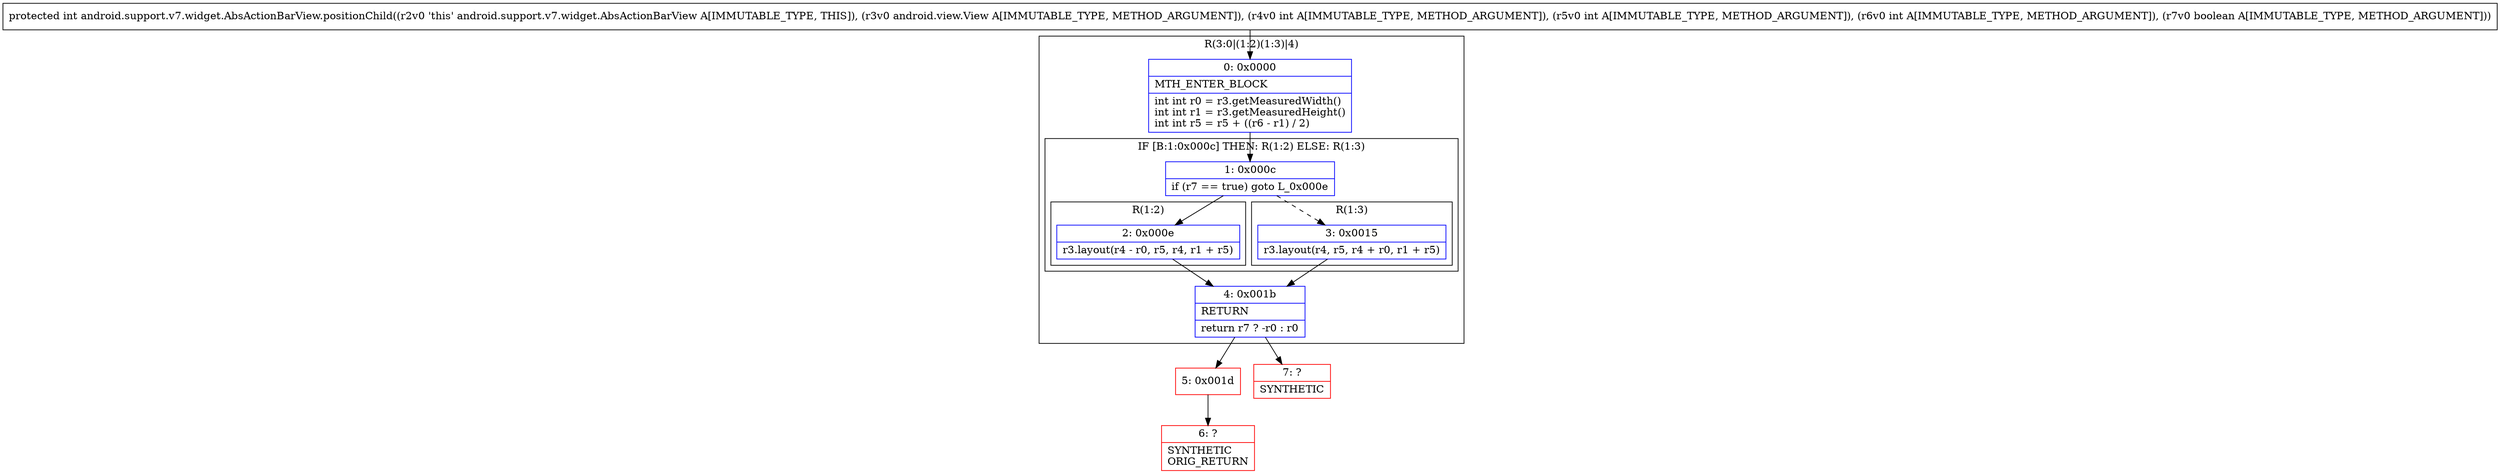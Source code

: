 digraph "CFG forandroid.support.v7.widget.AbsActionBarView.positionChild(Landroid\/view\/View;IIIZ)I" {
subgraph cluster_Region_262230474 {
label = "R(3:0|(1:2)(1:3)|4)";
node [shape=record,color=blue];
Node_0 [shape=record,label="{0\:\ 0x0000|MTH_ENTER_BLOCK\l|int int r0 = r3.getMeasuredWidth()\lint int r1 = r3.getMeasuredHeight()\lint int r5 = r5 + ((r6 \- r1) \/ 2)\l}"];
subgraph cluster_IfRegion_248274174 {
label = "IF [B:1:0x000c] THEN: R(1:2) ELSE: R(1:3)";
node [shape=record,color=blue];
Node_1 [shape=record,label="{1\:\ 0x000c|if (r7 == true) goto L_0x000e\l}"];
subgraph cluster_Region_1336260792 {
label = "R(1:2)";
node [shape=record,color=blue];
Node_2 [shape=record,label="{2\:\ 0x000e|r3.layout(r4 \- r0, r5, r4, r1 + r5)\l}"];
}
subgraph cluster_Region_18232336 {
label = "R(1:3)";
node [shape=record,color=blue];
Node_3 [shape=record,label="{3\:\ 0x0015|r3.layout(r4, r5, r4 + r0, r1 + r5)\l}"];
}
}
Node_4 [shape=record,label="{4\:\ 0x001b|RETURN\l|return r7 ? \-r0 : r0\l}"];
}
Node_5 [shape=record,color=red,label="{5\:\ 0x001d}"];
Node_6 [shape=record,color=red,label="{6\:\ ?|SYNTHETIC\lORIG_RETURN\l}"];
Node_7 [shape=record,color=red,label="{7\:\ ?|SYNTHETIC\l}"];
MethodNode[shape=record,label="{protected int android.support.v7.widget.AbsActionBarView.positionChild((r2v0 'this' android.support.v7.widget.AbsActionBarView A[IMMUTABLE_TYPE, THIS]), (r3v0 android.view.View A[IMMUTABLE_TYPE, METHOD_ARGUMENT]), (r4v0 int A[IMMUTABLE_TYPE, METHOD_ARGUMENT]), (r5v0 int A[IMMUTABLE_TYPE, METHOD_ARGUMENT]), (r6v0 int A[IMMUTABLE_TYPE, METHOD_ARGUMENT]), (r7v0 boolean A[IMMUTABLE_TYPE, METHOD_ARGUMENT])) }"];
MethodNode -> Node_0;
Node_0 -> Node_1;
Node_1 -> Node_2;
Node_1 -> Node_3[style=dashed];
Node_2 -> Node_4;
Node_3 -> Node_4;
Node_4 -> Node_5;
Node_4 -> Node_7;
Node_5 -> Node_6;
}

